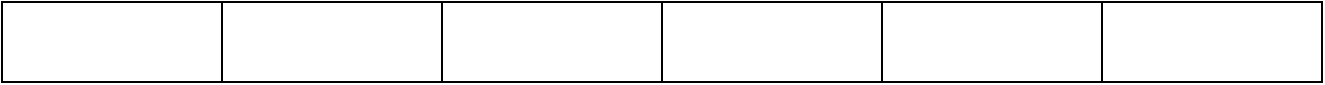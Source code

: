 <mxfile version="21.3.8" type="github">
  <diagram name="Page-1" id="e56a1550-8fbb-45ad-956c-1786394a9013">
    <mxGraphModel dx="1386" dy="766" grid="1" gridSize="10" guides="1" tooltips="1" connect="1" arrows="1" fold="1" page="1" pageScale="1" pageWidth="1100" pageHeight="850" background="none" math="0" shadow="0">
      <root>
        <mxCell id="0" />
        <mxCell id="1" parent="0" />
        <mxCell id="cnKIC78f5Jdm1wgBPw_o-2" value="" style="rounded=0;whiteSpace=wrap;html=1;" vertex="1" parent="1">
          <mxGeometry x="100" y="180" width="110" height="40" as="geometry" />
        </mxCell>
        <mxCell id="cnKIC78f5Jdm1wgBPw_o-3" value="" style="rounded=0;whiteSpace=wrap;html=1;" vertex="1" parent="1">
          <mxGeometry x="210" y="180" width="110" height="40" as="geometry" />
        </mxCell>
        <mxCell id="cnKIC78f5Jdm1wgBPw_o-4" value="" style="rounded=0;whiteSpace=wrap;html=1;" vertex="1" parent="1">
          <mxGeometry x="320" y="180" width="110" height="40" as="geometry" />
        </mxCell>
        <mxCell id="cnKIC78f5Jdm1wgBPw_o-7" value="" style="rounded=0;whiteSpace=wrap;html=1;" vertex="1" parent="1">
          <mxGeometry x="430" y="180" width="110" height="40" as="geometry" />
        </mxCell>
        <mxCell id="cnKIC78f5Jdm1wgBPw_o-8" value="" style="rounded=0;whiteSpace=wrap;html=1;" vertex="1" parent="1">
          <mxGeometry x="540" y="180" width="110" height="40" as="geometry" />
        </mxCell>
        <mxCell id="cnKIC78f5Jdm1wgBPw_o-9" value="" style="rounded=0;whiteSpace=wrap;html=1;" vertex="1" parent="1">
          <mxGeometry x="650" y="180" width="110" height="40" as="geometry" />
        </mxCell>
      </root>
    </mxGraphModel>
  </diagram>
</mxfile>
